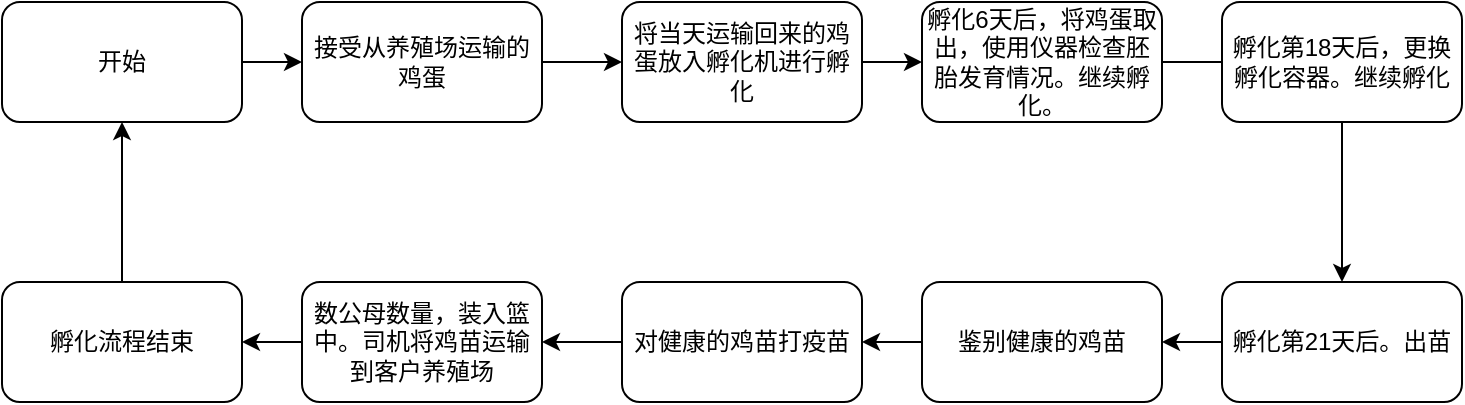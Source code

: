 <mxfile>
    <diagram id="nl86BIN6FCkbG27ZyL_1" name="第 1 页">
        <mxGraphModel dx="1129" dy="512" grid="1" gridSize="10" guides="1" tooltips="1" connect="1" arrows="1" fold="1" page="1" pageScale="1" pageWidth="827" pageHeight="1169" math="0" shadow="0">
            <root>
                <mxCell id="0"/>
                <mxCell id="1" parent="0"/>
                <mxCell id="4" value="" style="edgeStyle=none;html=1;" edge="1" parent="1" source="2" target="3">
                    <mxGeometry relative="1" as="geometry"/>
                </mxCell>
                <mxCell id="2" value="开始" style="rounded=1;whiteSpace=wrap;html=1;" vertex="1" parent="1">
                    <mxGeometry x="40" y="130" width="120" height="60" as="geometry"/>
                </mxCell>
                <mxCell id="6" value="" style="edgeStyle=none;html=1;" edge="1" parent="1" source="3" target="5">
                    <mxGeometry relative="1" as="geometry"/>
                </mxCell>
                <mxCell id="3" value="接受从养殖场运输的鸡蛋" style="rounded=1;whiteSpace=wrap;html=1;" vertex="1" parent="1">
                    <mxGeometry x="190" y="130" width="120" height="60" as="geometry"/>
                </mxCell>
                <mxCell id="8" value="" style="edgeStyle=none;html=1;" edge="1" parent="1" source="5" target="7">
                    <mxGeometry relative="1" as="geometry"/>
                </mxCell>
                <mxCell id="5" value="将当天运输回来的鸡蛋放入孵化机进行孵化" style="rounded=1;whiteSpace=wrap;html=1;" vertex="1" parent="1">
                    <mxGeometry x="350" y="130" width="120" height="60" as="geometry"/>
                </mxCell>
                <mxCell id="10" value="" style="edgeStyle=none;html=1;" edge="1" parent="1" source="7">
                    <mxGeometry relative="1" as="geometry">
                        <mxPoint x="670" y="160" as="targetPoint"/>
                    </mxGeometry>
                </mxCell>
                <mxCell id="7" value="孵化6天后，将鸡蛋取出，使用仪器检查胚胎发育情况。继续孵化。" style="rounded=1;whiteSpace=wrap;html=1;" vertex="1" parent="1">
                    <mxGeometry x="500" y="130" width="120" height="60" as="geometry"/>
                </mxCell>
                <mxCell id="13" value="" style="edgeStyle=none;html=1;" edge="1" parent="1" source="11" target="12">
                    <mxGeometry relative="1" as="geometry"/>
                </mxCell>
                <mxCell id="11" value="孵化第18天后，更换孵化容器。继续孵化" style="rounded=1;whiteSpace=wrap;html=1;" vertex="1" parent="1">
                    <mxGeometry x="650" y="130" width="120" height="60" as="geometry"/>
                </mxCell>
                <mxCell id="15" value="" style="edgeStyle=none;html=1;" edge="1" parent="1" source="12" target="14">
                    <mxGeometry relative="1" as="geometry"/>
                </mxCell>
                <mxCell id="12" value="孵化第21天后。出苗" style="rounded=1;whiteSpace=wrap;html=1;" vertex="1" parent="1">
                    <mxGeometry x="650" y="270" width="120" height="60" as="geometry"/>
                </mxCell>
                <mxCell id="17" value="" style="edgeStyle=none;html=1;" edge="1" parent="1" source="14" target="16">
                    <mxGeometry relative="1" as="geometry"/>
                </mxCell>
                <mxCell id="14" value="鉴别健康的鸡苗" style="rounded=1;whiteSpace=wrap;html=1;" vertex="1" parent="1">
                    <mxGeometry x="500" y="270" width="120" height="60" as="geometry"/>
                </mxCell>
                <mxCell id="19" value="" style="edgeStyle=none;html=1;" edge="1" parent="1" source="16" target="18">
                    <mxGeometry relative="1" as="geometry"/>
                </mxCell>
                <mxCell id="16" value="对健康的鸡苗打疫苗" style="rounded=1;whiteSpace=wrap;html=1;" vertex="1" parent="1">
                    <mxGeometry x="350" y="270" width="120" height="60" as="geometry"/>
                </mxCell>
                <mxCell id="22" value="" style="edgeStyle=none;html=1;" edge="1" parent="1" source="18" target="21">
                    <mxGeometry relative="1" as="geometry"/>
                </mxCell>
                <mxCell id="18" value="数公母数量，装入篮中。司机将鸡苗运输到客户养殖场" style="rounded=1;whiteSpace=wrap;html=1;" vertex="1" parent="1">
                    <mxGeometry x="190" y="270" width="120" height="60" as="geometry"/>
                </mxCell>
                <mxCell id="23" value="" style="edgeStyle=none;html=1;" edge="1" parent="1" source="21" target="2">
                    <mxGeometry relative="1" as="geometry"/>
                </mxCell>
                <mxCell id="21" value="孵化流程结束" style="rounded=1;whiteSpace=wrap;html=1;" vertex="1" parent="1">
                    <mxGeometry x="40" y="270" width="120" height="60" as="geometry"/>
                </mxCell>
            </root>
        </mxGraphModel>
    </diagram>
</mxfile>
